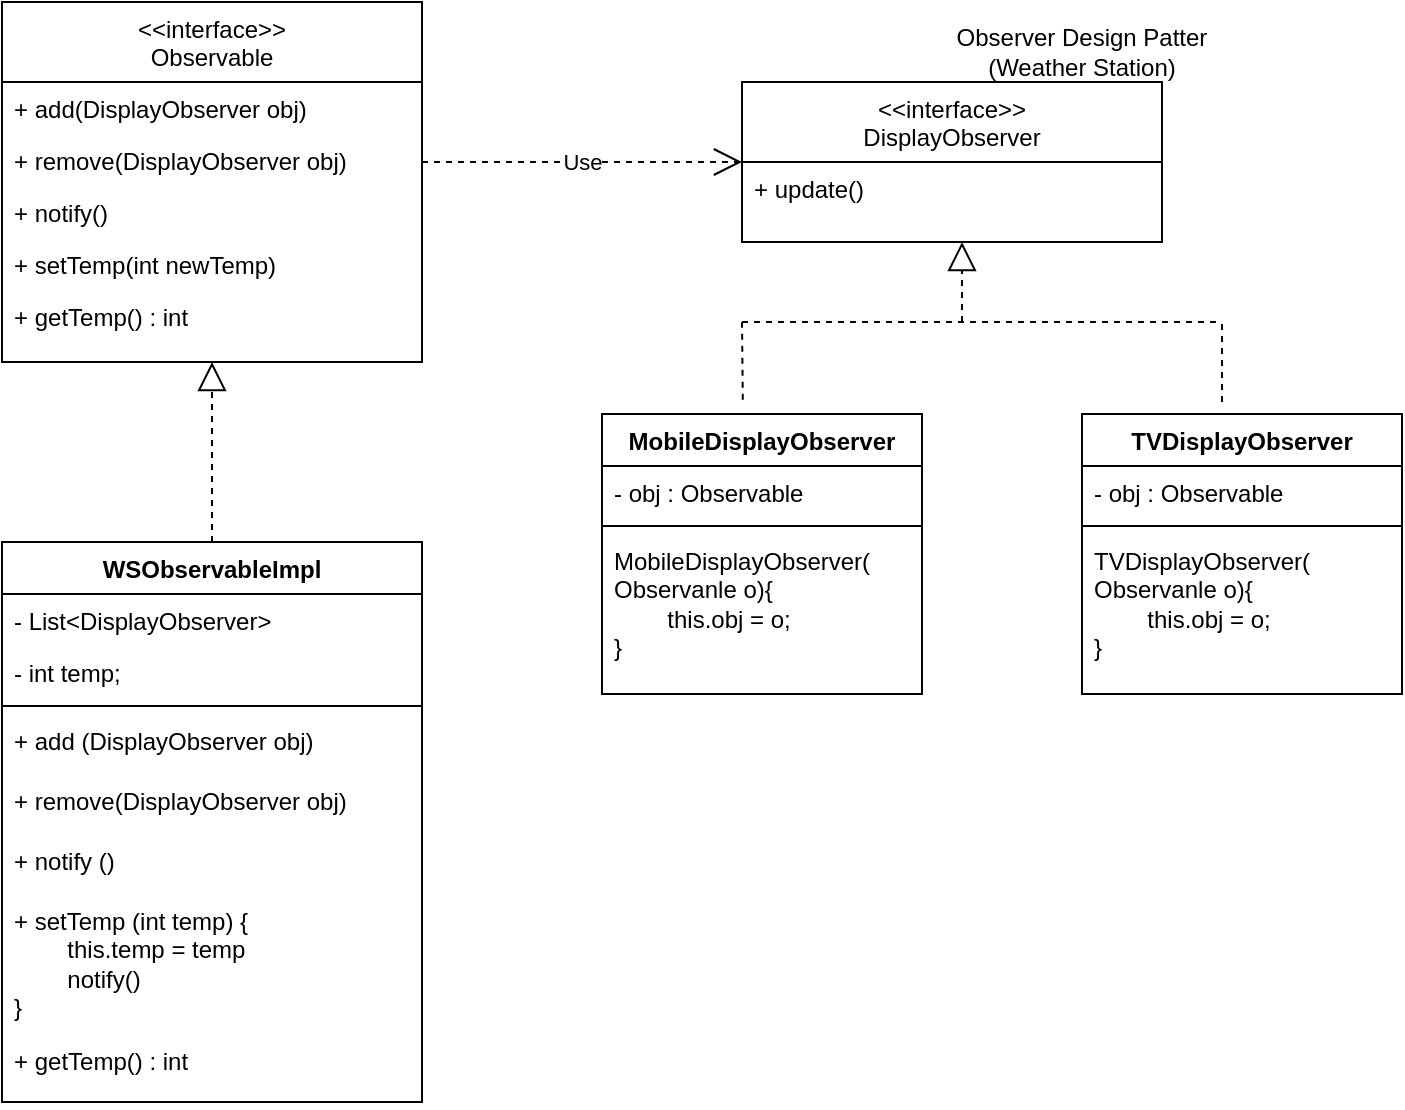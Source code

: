 <mxfile>
    <diagram id="C5RBs43oDa-KdzZeNtuy" name="Page-1">
        <mxGraphModel dx="523" dy="427" grid="1" gridSize="10" guides="1" tooltips="1" connect="1" arrows="1" fold="1" page="1" pageScale="1" pageWidth="1169" pageHeight="827" math="0" shadow="0">
            <root>
                <mxCell id="WIyWlLk6GJQsqaUBKTNV-0"/>
                <mxCell id="WIyWlLk6GJQsqaUBKTNV-1" parent="WIyWlLk6GJQsqaUBKTNV-0"/>
                <mxCell id="wn91IfR_4C1hUtWpSeAj-59" value="" style="group" parent="WIyWlLk6GJQsqaUBKTNV-1" vertex="1" connectable="0">
                    <mxGeometry x="50" y="20" width="700" height="550" as="geometry"/>
                </mxCell>
                <mxCell id="zkfFHV4jXpPFQw0GAbJ--17" value="&lt;&lt;interface&gt;&gt;&#10;Observable" style="swimlane;fontStyle=0;align=center;verticalAlign=top;childLayout=stackLayout;horizontal=1;startSize=40;horizontalStack=0;resizeParent=1;resizeLast=0;collapsible=1;marginBottom=0;rounded=0;shadow=0;strokeWidth=1;movable=1;resizable=1;rotatable=1;deletable=1;editable=1;locked=0;connectable=1;" parent="wn91IfR_4C1hUtWpSeAj-59" vertex="1">
                    <mxGeometry width="210" height="180" as="geometry">
                        <mxRectangle x="550" y="140" width="160" height="26" as="alternateBounds"/>
                    </mxGeometry>
                </mxCell>
                <mxCell id="zkfFHV4jXpPFQw0GAbJ--18" value="+ add(DisplayObserver obj)&#10;" style="text;align=left;verticalAlign=top;spacingLeft=4;spacingRight=4;overflow=hidden;rotatable=1;points=[[0,0.5],[1,0.5]];portConstraint=eastwest;movable=1;resizable=1;deletable=1;editable=1;locked=0;connectable=1;" parent="zkfFHV4jXpPFQw0GAbJ--17" vertex="1">
                    <mxGeometry y="40" width="210" height="26" as="geometry"/>
                </mxCell>
                <mxCell id="wn91IfR_4C1hUtWpSeAj-3" value="+ remove(DisplayObserver obj)" style="text;align=left;verticalAlign=top;spacingLeft=4;spacingRight=4;overflow=hidden;rotatable=1;points=[[0,0.5],[1,0.5]];portConstraint=eastwest;movable=1;resizable=1;deletable=1;editable=1;locked=0;connectable=1;" parent="zkfFHV4jXpPFQw0GAbJ--17" vertex="1">
                    <mxGeometry y="66" width="210" height="26" as="geometry"/>
                </mxCell>
                <mxCell id="wn91IfR_4C1hUtWpSeAj-2" value="+ notify()" style="text;align=left;verticalAlign=top;spacingLeft=4;spacingRight=4;overflow=hidden;rotatable=1;points=[[0,0.5],[1,0.5]];portConstraint=eastwest;movable=1;resizable=1;deletable=1;editable=1;locked=0;connectable=1;" parent="zkfFHV4jXpPFQw0GAbJ--17" vertex="1">
                    <mxGeometry y="92" width="210" height="26" as="geometry"/>
                </mxCell>
                <mxCell id="wn91IfR_4C1hUtWpSeAj-4" value="+ setTemp(int newTemp)" style="text;align=left;verticalAlign=top;spacingLeft=4;spacingRight=4;overflow=hidden;rotatable=1;points=[[0,0.5],[1,0.5]];portConstraint=eastwest;movable=1;resizable=1;deletable=1;editable=1;locked=0;connectable=1;" parent="zkfFHV4jXpPFQw0GAbJ--17" vertex="1">
                    <mxGeometry y="118" width="210" height="26" as="geometry"/>
                </mxCell>
                <mxCell id="wn91IfR_4C1hUtWpSeAj-5" value="+ getTemp() : int " style="text;align=left;verticalAlign=top;spacingLeft=4;spacingRight=4;overflow=hidden;rotatable=1;points=[[0,0.5],[1,0.5]];portConstraint=eastwest;movable=1;resizable=1;deletable=1;editable=1;locked=0;connectable=1;" parent="zkfFHV4jXpPFQw0GAbJ--17" vertex="1">
                    <mxGeometry y="144" width="210" height="26" as="geometry"/>
                </mxCell>
                <mxCell id="wn91IfR_4C1hUtWpSeAj-8" value="&lt;&lt;interface&gt;&gt;&#10;DisplayObserver" style="swimlane;fontStyle=0;align=center;verticalAlign=top;childLayout=stackLayout;horizontal=1;startSize=40;horizontalStack=0;resizeParent=1;resizeLast=0;collapsible=1;marginBottom=0;rounded=0;shadow=0;strokeWidth=1;movable=1;resizable=1;rotatable=1;deletable=1;editable=1;locked=0;connectable=1;" parent="wn91IfR_4C1hUtWpSeAj-59" vertex="1">
                    <mxGeometry x="370" y="40" width="210" height="80" as="geometry">
                        <mxRectangle x="550" y="140" width="160" height="26" as="alternateBounds"/>
                    </mxGeometry>
                </mxCell>
                <mxCell id="wn91IfR_4C1hUtWpSeAj-9" value="+ update()" style="text;align=left;verticalAlign=top;spacingLeft=4;spacingRight=4;overflow=hidden;rotatable=1;points=[[0,0.5],[1,0.5]];portConstraint=eastwest;movable=1;resizable=1;deletable=1;editable=1;locked=0;connectable=1;" parent="wn91IfR_4C1hUtWpSeAj-8" vertex="1">
                    <mxGeometry y="40" width="210" height="26" as="geometry"/>
                </mxCell>
                <mxCell id="wn91IfR_4C1hUtWpSeAj-28" value="Use" style="endArrow=open;endSize=12;dashed=1;html=1;rounded=0;" parent="wn91IfR_4C1hUtWpSeAj-59" edge="1">
                    <mxGeometry width="160" relative="1" as="geometry">
                        <mxPoint x="210" y="80" as="sourcePoint"/>
                        <mxPoint x="370" y="80" as="targetPoint"/>
                    </mxGeometry>
                </mxCell>
                <mxCell id="wn91IfR_4C1hUtWpSeAj-29" value="WSObservableImpl" style="swimlane;fontStyle=1;align=center;verticalAlign=top;childLayout=stackLayout;horizontal=1;startSize=26;horizontalStack=0;resizeParent=1;resizeParentMax=0;resizeLast=0;collapsible=1;marginBottom=0;whiteSpace=wrap;html=1;" parent="wn91IfR_4C1hUtWpSeAj-59" vertex="1">
                    <mxGeometry y="270" width="210" height="280" as="geometry"/>
                </mxCell>
                <mxCell id="wn91IfR_4C1hUtWpSeAj-30" value="- List&amp;lt;DisplayObserver&amp;gt;&amp;nbsp;" style="text;strokeColor=none;fillColor=none;align=left;verticalAlign=top;spacingLeft=4;spacingRight=4;overflow=hidden;rotatable=0;points=[[0,0.5],[1,0.5]];portConstraint=eastwest;whiteSpace=wrap;html=1;" parent="wn91IfR_4C1hUtWpSeAj-29" vertex="1">
                    <mxGeometry y="26" width="210" height="26" as="geometry"/>
                </mxCell>
                <mxCell id="wn91IfR_4C1hUtWpSeAj-39" value="- int temp;" style="text;strokeColor=none;fillColor=none;align=left;verticalAlign=top;spacingLeft=4;spacingRight=4;overflow=hidden;rotatable=0;points=[[0,0.5],[1,0.5]];portConstraint=eastwest;whiteSpace=wrap;html=1;" parent="wn91IfR_4C1hUtWpSeAj-29" vertex="1">
                    <mxGeometry y="52" width="210" height="26" as="geometry"/>
                </mxCell>
                <mxCell id="wn91IfR_4C1hUtWpSeAj-31" value="" style="line;strokeWidth=1;fillColor=none;align=left;verticalAlign=middle;spacingTop=-1;spacingLeft=3;spacingRight=3;rotatable=0;labelPosition=right;points=[];portConstraint=eastwest;strokeColor=inherit;" parent="wn91IfR_4C1hUtWpSeAj-29" vertex="1">
                    <mxGeometry y="78" width="210" height="8" as="geometry"/>
                </mxCell>
                <mxCell id="wn91IfR_4C1hUtWpSeAj-32" value="+ add (DisplayObserver obj)" style="text;strokeColor=none;fillColor=none;align=left;verticalAlign=top;spacingLeft=4;spacingRight=4;overflow=hidden;rotatable=0;points=[[0,0.5],[1,0.5]];portConstraint=eastwest;whiteSpace=wrap;html=1;" parent="wn91IfR_4C1hUtWpSeAj-29" vertex="1">
                    <mxGeometry y="86" width="210" height="30" as="geometry"/>
                </mxCell>
                <mxCell id="wn91IfR_4C1hUtWpSeAj-33" value="+ remove(DisplayObserver obj)" style="text;strokeColor=none;fillColor=none;align=left;verticalAlign=top;spacingLeft=4;spacingRight=4;overflow=hidden;rotatable=0;points=[[0,0.5],[1,0.5]];portConstraint=eastwest;whiteSpace=wrap;html=1;" parent="wn91IfR_4C1hUtWpSeAj-29" vertex="1">
                    <mxGeometry y="116" width="210" height="30" as="geometry"/>
                </mxCell>
                <mxCell id="wn91IfR_4C1hUtWpSeAj-38" value="+ notify ()" style="text;strokeColor=none;fillColor=none;align=left;verticalAlign=top;spacingLeft=4;spacingRight=4;overflow=hidden;rotatable=0;points=[[0,0.5],[1,0.5]];portConstraint=eastwest;whiteSpace=wrap;html=1;" parent="wn91IfR_4C1hUtWpSeAj-29" vertex="1">
                    <mxGeometry y="146" width="210" height="30" as="geometry"/>
                </mxCell>
                <mxCell id="wn91IfR_4C1hUtWpSeAj-34" value="+ setTemp (int temp) { &lt;br&gt;&lt;span style=&quot;white-space: pre;&quot;&gt;&#9;&lt;/span&gt;this.temp = temp&lt;br&gt;&lt;span style=&quot;white-space: pre;&quot;&gt;&#9;&lt;/span&gt;notify()&lt;br&gt;}" style="text;strokeColor=none;fillColor=none;align=left;verticalAlign=top;spacingLeft=4;spacingRight=4;overflow=hidden;rotatable=0;points=[[0,0.5],[1,0.5]];portConstraint=eastwest;whiteSpace=wrap;html=1;" parent="wn91IfR_4C1hUtWpSeAj-29" vertex="1">
                    <mxGeometry y="176" width="210" height="70" as="geometry"/>
                </mxCell>
                <mxCell id="wn91IfR_4C1hUtWpSeAj-40" value="+ getTemp() : int" style="text;strokeColor=none;fillColor=none;align=left;verticalAlign=top;spacingLeft=4;spacingRight=4;overflow=hidden;rotatable=0;points=[[0,0.5],[1,0.5]];portConstraint=eastwest;whiteSpace=wrap;html=1;" parent="wn91IfR_4C1hUtWpSeAj-29" vertex="1">
                    <mxGeometry y="246" width="210" height="34" as="geometry"/>
                </mxCell>
                <mxCell id="wn91IfR_4C1hUtWpSeAj-41" value="MobileDisplayObserver" style="swimlane;fontStyle=1;align=center;verticalAlign=top;childLayout=stackLayout;horizontal=1;startSize=26;horizontalStack=0;resizeParent=1;resizeParentMax=0;resizeLast=0;collapsible=1;marginBottom=0;whiteSpace=wrap;html=1;" parent="wn91IfR_4C1hUtWpSeAj-59" vertex="1">
                    <mxGeometry x="300" y="206" width="160" height="140" as="geometry"/>
                </mxCell>
                <mxCell id="wn91IfR_4C1hUtWpSeAj-42" value="- obj : Observable" style="text;strokeColor=none;fillColor=none;align=left;verticalAlign=top;spacingLeft=4;spacingRight=4;overflow=hidden;rotatable=0;points=[[0,0.5],[1,0.5]];portConstraint=eastwest;whiteSpace=wrap;html=1;" parent="wn91IfR_4C1hUtWpSeAj-41" vertex="1">
                    <mxGeometry y="26" width="160" height="26" as="geometry"/>
                </mxCell>
                <mxCell id="wn91IfR_4C1hUtWpSeAj-43" value="" style="line;strokeWidth=1;fillColor=none;align=left;verticalAlign=middle;spacingTop=-1;spacingLeft=3;spacingRight=3;rotatable=0;labelPosition=right;points=[];portConstraint=eastwest;strokeColor=inherit;" parent="wn91IfR_4C1hUtWpSeAj-41" vertex="1">
                    <mxGeometry y="52" width="160" height="8" as="geometry"/>
                </mxCell>
                <mxCell id="wn91IfR_4C1hUtWpSeAj-44" value="MobileDisplayObserver(&lt;br&gt;Observanle o){&lt;br&gt;&lt;span style=&quot;white-space: pre;&quot;&gt;&#9;&lt;/span&gt;this.obj = o;&lt;br&gt;}" style="text;strokeColor=none;fillColor=none;align=left;verticalAlign=top;spacingLeft=4;spacingRight=4;overflow=hidden;rotatable=0;points=[[0,0.5],[1,0.5]];portConstraint=eastwest;whiteSpace=wrap;html=1;" parent="wn91IfR_4C1hUtWpSeAj-41" vertex="1">
                    <mxGeometry y="60" width="160" height="80" as="geometry"/>
                </mxCell>
                <mxCell id="wn91IfR_4C1hUtWpSeAj-49" value="" style="endArrow=block;dashed=1;endFill=0;endSize=12;html=1;rounded=0;exitX=0.5;exitY=0;exitDx=0;exitDy=0;entryX=0.5;entryY=1;entryDx=0;entryDy=0;" parent="wn91IfR_4C1hUtWpSeAj-59" source="wn91IfR_4C1hUtWpSeAj-29" target="zkfFHV4jXpPFQw0GAbJ--17" edge="1">
                    <mxGeometry width="160" relative="1" as="geometry">
                        <mxPoint y="230" as="sourcePoint"/>
                        <mxPoint x="115" y="180" as="targetPoint"/>
                    </mxGeometry>
                </mxCell>
                <mxCell id="wn91IfR_4C1hUtWpSeAj-50" value="" style="endArrow=block;dashed=1;endFill=0;endSize=12;html=1;rounded=0;" parent="wn91IfR_4C1hUtWpSeAj-59" edge="1">
                    <mxGeometry width="160" relative="1" as="geometry">
                        <mxPoint x="480" y="160" as="sourcePoint"/>
                        <mxPoint x="480" y="120" as="targetPoint"/>
                    </mxGeometry>
                </mxCell>
                <mxCell id="wn91IfR_4C1hUtWpSeAj-52" value="" style="endArrow=none;dashed=1;html=1;rounded=0;" parent="wn91IfR_4C1hUtWpSeAj-59" edge="1">
                    <mxGeometry width="50" height="50" relative="1" as="geometry">
                        <mxPoint x="370" y="160" as="sourcePoint"/>
                        <mxPoint x="610" y="160" as="targetPoint"/>
                    </mxGeometry>
                </mxCell>
                <mxCell id="wn91IfR_4C1hUtWpSeAj-53" value="" style="endArrow=none;dashed=1;html=1;rounded=0;exitX=0.44;exitY=-0.051;exitDx=0;exitDy=0;exitPerimeter=0;" parent="wn91IfR_4C1hUtWpSeAj-59" source="wn91IfR_4C1hUtWpSeAj-41" edge="1">
                    <mxGeometry width="50" height="50" relative="1" as="geometry">
                        <mxPoint x="320" y="210" as="sourcePoint"/>
                        <mxPoint x="370" y="160" as="targetPoint"/>
                    </mxGeometry>
                </mxCell>
                <mxCell id="wn91IfR_4C1hUtWpSeAj-54" value="" style="endArrow=none;dashed=1;html=1;rounded=0;" parent="wn91IfR_4C1hUtWpSeAj-59" edge="1">
                    <mxGeometry width="50" height="50" relative="1" as="geometry">
                        <mxPoint x="610" y="200" as="sourcePoint"/>
                        <mxPoint x="610" y="160" as="targetPoint"/>
                    </mxGeometry>
                </mxCell>
                <mxCell id="wn91IfR_4C1hUtWpSeAj-55" value="TVDisplayObserver" style="swimlane;fontStyle=1;align=center;verticalAlign=top;childLayout=stackLayout;horizontal=1;startSize=26;horizontalStack=0;resizeParent=1;resizeParentMax=0;resizeLast=0;collapsible=1;marginBottom=0;whiteSpace=wrap;html=1;" parent="wn91IfR_4C1hUtWpSeAj-59" vertex="1">
                    <mxGeometry x="540" y="206" width="160" height="140" as="geometry"/>
                </mxCell>
                <mxCell id="wn91IfR_4C1hUtWpSeAj-56" value="- obj : Observable" style="text;strokeColor=none;fillColor=none;align=left;verticalAlign=top;spacingLeft=4;spacingRight=4;overflow=hidden;rotatable=0;points=[[0,0.5],[1,0.5]];portConstraint=eastwest;whiteSpace=wrap;html=1;" parent="wn91IfR_4C1hUtWpSeAj-55" vertex="1">
                    <mxGeometry y="26" width="160" height="26" as="geometry"/>
                </mxCell>
                <mxCell id="wn91IfR_4C1hUtWpSeAj-57" value="" style="line;strokeWidth=1;fillColor=none;align=left;verticalAlign=middle;spacingTop=-1;spacingLeft=3;spacingRight=3;rotatable=0;labelPosition=right;points=[];portConstraint=eastwest;strokeColor=inherit;" parent="wn91IfR_4C1hUtWpSeAj-55" vertex="1">
                    <mxGeometry y="52" width="160" height="8" as="geometry"/>
                </mxCell>
                <mxCell id="wn91IfR_4C1hUtWpSeAj-58" value="TVDisplayObserver( Observanle o){&lt;br&gt;&lt;span style=&quot;white-space: pre;&quot;&gt;&#9;&lt;/span&gt;this.obj = o;&lt;br&gt;}" style="text;strokeColor=none;fillColor=none;align=left;verticalAlign=top;spacingLeft=4;spacingRight=4;overflow=hidden;rotatable=0;points=[[0,0.5],[1,0.5]];portConstraint=eastwest;whiteSpace=wrap;html=1;" parent="wn91IfR_4C1hUtWpSeAj-55" vertex="1">
                    <mxGeometry y="60" width="160" height="80" as="geometry"/>
                </mxCell>
                <mxCell id="wn91IfR_4C1hUtWpSeAj-60" value="Observer Design Patter&lt;br&gt;(Weather Station)" style="text;html=1;strokeColor=none;fillColor=none;align=center;verticalAlign=middle;whiteSpace=wrap;rounded=0;" parent="WIyWlLk6GJQsqaUBKTNV-1" vertex="1">
                    <mxGeometry x="490" y="20" width="200" height="50" as="geometry"/>
                </mxCell>
            </root>
        </mxGraphModel>
    </diagram>
</mxfile>